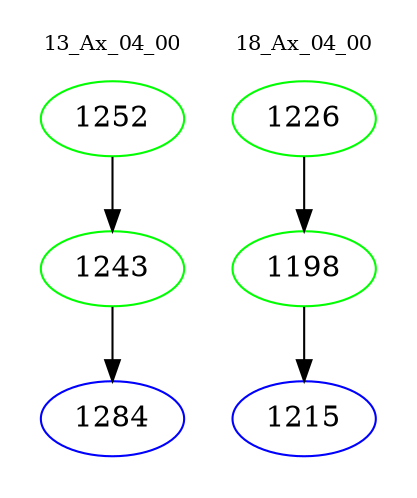 digraph{
subgraph cluster_0 {
color = white
label = "13_Ax_04_00";
fontsize=10;
T0_1252 [label="1252", color="green"]
T0_1252 -> T0_1243 [color="black"]
T0_1243 [label="1243", color="green"]
T0_1243 -> T0_1284 [color="black"]
T0_1284 [label="1284", color="blue"]
}
subgraph cluster_1 {
color = white
label = "18_Ax_04_00";
fontsize=10;
T1_1226 [label="1226", color="green"]
T1_1226 -> T1_1198 [color="black"]
T1_1198 [label="1198", color="green"]
T1_1198 -> T1_1215 [color="black"]
T1_1215 [label="1215", color="blue"]
}
}
